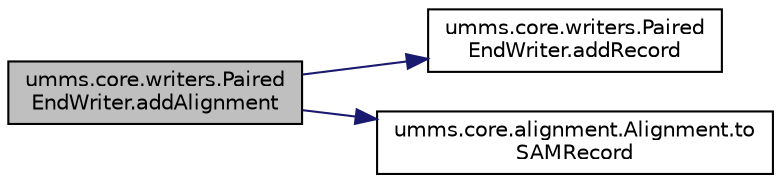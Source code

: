 digraph "umms.core.writers.PairedEndWriter.addAlignment"
{
  edge [fontname="Helvetica",fontsize="10",labelfontname="Helvetica",labelfontsize="10"];
  node [fontname="Helvetica",fontsize="10",shape=record];
  rankdir="LR";
  Node1 [label="umms.core.writers.Paired\lEndWriter.addAlignment",height=0.2,width=0.4,color="black", fillcolor="grey75", style="filled" fontcolor="black"];
  Node1 -> Node2 [color="midnightblue",fontsize="10",style="solid"];
  Node2 [label="umms.core.writers.Paired\lEndWriter.addRecord",height=0.2,width=0.4,color="black", fillcolor="white", style="filled",URL="$classumms_1_1core_1_1writers_1_1_paired_end_writer.html#a55e98abca6fad4207f826be2a82d8319"];
  Node1 -> Node3 [color="midnightblue",fontsize="10",style="solid"];
  Node3 [label="umms.core.alignment.Alignment.to\lSAMRecord",height=0.2,width=0.4,color="black", fillcolor="white", style="filled",URL="$interfaceumms_1_1core_1_1alignment_1_1_alignment.html#a12fec354239ea85143cc500cefceaaf1"];
}
